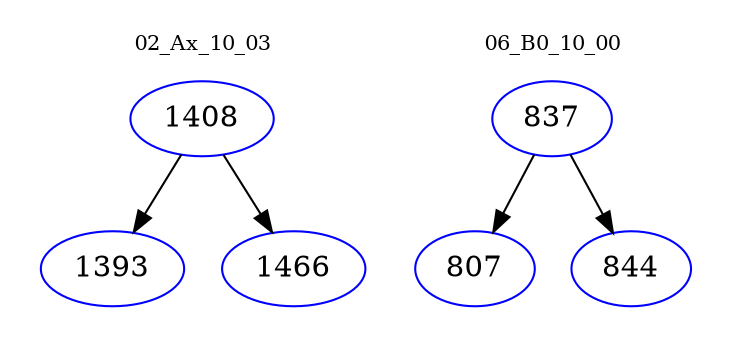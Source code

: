 digraph{
subgraph cluster_0 {
color = white
label = "02_Ax_10_03";
fontsize=10;
T0_1408 [label="1408", color="blue"]
T0_1408 -> T0_1393 [color="black"]
T0_1393 [label="1393", color="blue"]
T0_1408 -> T0_1466 [color="black"]
T0_1466 [label="1466", color="blue"]
}
subgraph cluster_1 {
color = white
label = "06_B0_10_00";
fontsize=10;
T1_837 [label="837", color="blue"]
T1_837 -> T1_807 [color="black"]
T1_807 [label="807", color="blue"]
T1_837 -> T1_844 [color="black"]
T1_844 [label="844", color="blue"]
}
}
